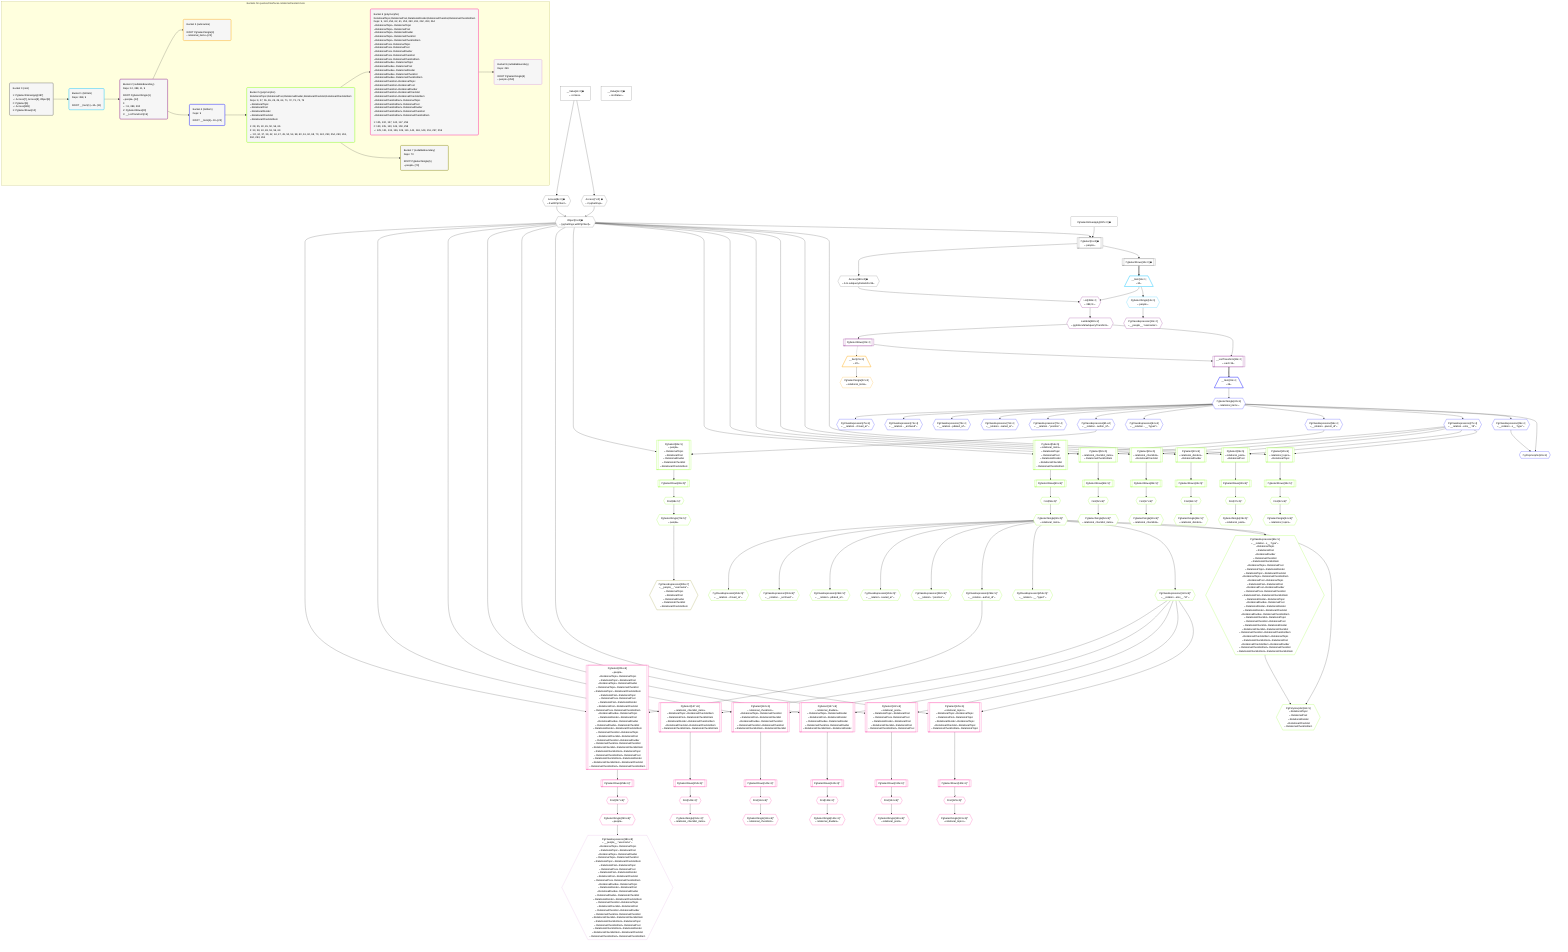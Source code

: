 %%{init: {'themeVariables': { 'fontSize': '12px'}}}%%
graph TD
    classDef path fill:#eee,stroke:#000,color:#000
    classDef plan fill:#fff,stroke-width:1px,color:#000
    classDef itemplan fill:#fff,stroke-width:2px,color:#000
    classDef unbatchedplan fill:#dff,stroke-width:1px,color:#000
    classDef sideeffectplan fill:#fcc,stroke-width:2px,color:#000
    classDef bucket fill:#f6f6f6,color:#000,stroke-width:2px,text-align:left

    subgraph "Buckets for queries/interfaces-relational/nested-more"
    Bucket0("Bucket 0 (root)<br /><br />1: PgSelectInlineApply[387]<br />ᐳ: Access[7], Access[8], Object[9]<br />2: PgSelect[6]<br />ᐳ: Access[388]<br />3: PgSelectRows[10]"):::bucket
    Bucket1("Bucket 1 (listItem)<br />Deps: 388, 9<br /><br />ROOT __Item{1}ᐸ10ᐳ[11]"):::bucket
    Bucket2("Bucket 2 (nullableBoundary)<br />Deps: 12, 388, 11, 9<br /><br />ROOT PgSelectSingle{1}ᐸpeopleᐳ[12]<br />1: <br />ᐳ: 13, 389, 390<br />2: PgSelectRows[20]<br />3: __ListTransform[19]"):::bucket
    Bucket3("Bucket 3 (subroutine)<br /><br />ROOT PgSelectSingle{3}ᐸrelational_itemsᐳ[22]"):::bucket
    Bucket4("Bucket 4 (listItem)<br />Deps: 9<br /><br />ROOT __Item{4}ᐸ19ᐳ[23]"):::bucket
    Bucket5("Bucket 5 (polymorphic)<br />RelationalTopic,RelationalPost,RelationalDivider,RelationalChecklist,RelationalChecklistItem<br />Deps: 9, 27, 55, 65, 26, 25, 64, 71, 72, 73, 74, 75<br />ᐳRelationalTopic<br />ᐳRelationalPost<br />ᐳRelationalDivider<br />ᐳRelationalChecklist<br />ᐳRelationalChecklistItem<br /><br />1: 28, 35, 40, 45, 50, 56, 66<br />2: 33, 38, 43, 48, 53, 59, 69<br />ᐳ: 32, 34, 37, 39, 42, 44, 47, 49, 52, 54, 58, 60, 61, 62, 68, 70, 124, 253, 254, 260, 261, 262, 263, 264"):::bucket
    Bucket6("Bucket 6 (polymorphic)<br />RelationalTopic,RelationalPost,RelationalDivider,RelationalChecklist,RelationalChecklistItem<br />Deps: 9, 124, 254, 62, 61, 253, 260, 261, 262, 263, 264<br />ᐳRelationalTopicᐳRelationalTopic<br />ᐳRelationalTopicᐳRelationalPost<br />ᐳRelationalTopicᐳRelationalDivider<br />ᐳRelationalTopicᐳRelationalChecklist<br />ᐳRelationalTopicᐳRelationalChecklistItem<br />ᐳRelationalPostᐳRelationalTopic<br />ᐳRelationalPostᐳRelationalPost<br />ᐳRelationalPostᐳRelationalDivider<br />ᐳRelationalPostᐳRelationalChecklist<br />ᐳRelationalPostᐳRelationalChecklistItem<br />ᐳRelationalDividerᐳRelationalTopic<br />ᐳRelationalDividerᐳRelationalPost<br />ᐳRelationalDividerᐳRelationalDivider<br />ᐳRelationalDividerᐳRelationalChecklist<br />ᐳRelationalDividerᐳRelationalChecklistItem<br />ᐳRelationalChecklistᐳRelationalTopic<br />ᐳRelationalChecklistᐳRelationalPost<br />ᐳRelationalChecklistᐳRelationalDivider<br />ᐳRelationalChecklistᐳRelationalChecklist<br />ᐳRelationalChecklistᐳRelationalChecklistItem<br />ᐳRelationalChecklistItemᐳRelationalTopic<br />ᐳRelationalChecklistItemᐳRelationalPost<br />ᐳRelationalChecklistItemᐳRelationalDivider<br />ᐳRelationalChecklistItemᐳRelationalChecklist<br />ᐳRelationalChecklistItemᐳRelationalChecklistItem<br /><br />1: 125, 132, 137, 142, 147, 255<br />2: 130, 135, 140, 145, 150, 258<br />ᐳ: 129, 131, 134, 136, 139, 141, 144, 146, 149, 151, 257, 259"):::bucket
    Bucket7("Bucket 7 (nullableBoundary)<br />Deps: 70<br /><br />ROOT PgSelectSingle{5}ᐸpeopleᐳ[70]"):::bucket
    Bucket8("Bucket 8 (nullableBoundary)<br />Deps: 259<br /><br />ROOT PgSelectSingle{6}ᐸpeopleᐳ[259]"):::bucket
    end
    Bucket0 --> Bucket1
    Bucket1 --> Bucket2
    Bucket2 --> Bucket3 & Bucket4
    Bucket4 --> Bucket5
    Bucket5 --> Bucket6 & Bucket7
    Bucket6 --> Bucket8

    %% plan dependencies
    PgSelect6[["PgSelect[6∈0] ➊<br />ᐸpeopleᐳ"]]:::plan
    Object9{{"Object[9∈0] ➊<br />ᐸ{pgSettings,withPgClient}ᐳ"}}:::plan
    PgSelectInlineApply387["PgSelectInlineApply[387∈0] ➊"]:::plan
    Object9 & PgSelectInlineApply387 --> PgSelect6
    Access7{{"Access[7∈0] ➊<br />ᐸ2.pgSettingsᐳ"}}:::plan
    Access8{{"Access[8∈0] ➊<br />ᐸ2.withPgClientᐳ"}}:::plan
    Access7 & Access8 --> Object9
    __Value2["__Value[2∈0] ➊<br />ᐸcontextᐳ"]:::plan
    __Value2 --> Access7
    __Value2 --> Access8
    PgSelectRows10[["PgSelectRows[10∈0] ➊"]]:::plan
    PgSelect6 --> PgSelectRows10
    Access388{{"Access[388∈0] ➊<br />ᐸ6.m.subqueryDetailsFor15ᐳ"}}:::plan
    PgSelect6 --> Access388
    __Value4["__Value[4∈0] ➊<br />ᐸrootValueᐳ"]:::plan
    __Item11[/"__Item[11∈1]<br />ᐸ10ᐳ"\]:::itemplan
    PgSelectRows10 ==> __Item11
    PgSelectSingle12{{"PgSelectSingle[12∈1]<br />ᐸpeopleᐳ"}}:::plan
    __Item11 --> PgSelectSingle12
    __ListTransform19[["__ListTransform[19∈2]<br />ᐸeach:15ᐳ"]]:::plan
    PgSelectRows20[["PgSelectRows[20∈2]"]]:::plan
    Lambda390{{"Lambda[390∈2]<br />ᐸpgInlineViaSubqueryTransformᐳ"}}:::plan
    PgSelectRows20 & Lambda390 --> __ListTransform19
    List389{{"List[389∈2]<br />ᐸ388,11ᐳ"}}:::plan
    Access388 & __Item11 --> List389
    PgClassExpression13{{"PgClassExpression[13∈2]<br />ᐸ__people__.”username”ᐳ"}}:::plan
    PgSelectSingle12 --> PgClassExpression13
    Lambda390 --> PgSelectRows20
    List389 --> Lambda390
    __Item21[/"__Item[21∈3]<br />ᐸ20ᐳ"\]:::itemplan
    PgSelectRows20 -.-> __Item21
    PgSelectSingle22{{"PgSelectSingle[22∈3]<br />ᐸrelational_itemsᐳ"}}:::plan
    __Item21 --> PgSelectSingle22
    PgPolymorphic26{{"PgPolymorphic[26∈4]"}}:::plan
    PgSelectSingle24{{"PgSelectSingle[24∈4]<br />ᐸrelational_itemsᐳ"}}:::plan
    PgClassExpression25{{"PgClassExpression[25∈4]<br />ᐸ__relation...s__.”type”ᐳ"}}:::plan
    PgSelectSingle24 & PgClassExpression25 --> PgPolymorphic26
    __Item23[/"__Item[23∈4]<br />ᐸ19ᐳ"\]:::itemplan
    __ListTransform19 ==> __Item23
    __Item23 --> PgSelectSingle24
    PgSelectSingle24 --> PgClassExpression25
    PgClassExpression27{{"PgClassExpression[27∈4]<br />ᐸ__relation...ems__.”id”ᐳ"}}:::plan
    PgSelectSingle24 --> PgClassExpression27
    PgClassExpression55{{"PgClassExpression[55∈4]<br />ᐸ__relation...parent_id”ᐳ"}}:::plan
    PgSelectSingle24 --> PgClassExpression55
    PgClassExpression64{{"PgClassExpression[64∈4]<br />ᐸ__relation...__.”type2”ᐳ"}}:::plan
    PgSelectSingle24 --> PgClassExpression64
    PgClassExpression65{{"PgClassExpression[65∈4]<br />ᐸ__relation...author_id”ᐳ"}}:::plan
    PgSelectSingle24 --> PgClassExpression65
    PgClassExpression71{{"PgClassExpression[71∈4]<br />ᐸ__relation...”position”ᐳ"}}:::plan
    PgSelectSingle24 --> PgClassExpression71
    PgClassExpression72{{"PgClassExpression[72∈4]<br />ᐸ__relation...reated_at”ᐳ"}}:::plan
    PgSelectSingle24 --> PgClassExpression72
    PgClassExpression73{{"PgClassExpression[73∈4]<br />ᐸ__relation...pdated_at”ᐳ"}}:::plan
    PgSelectSingle24 --> PgClassExpression73
    PgClassExpression74{{"PgClassExpression[74∈4]<br />ᐸ__relation..._archived”ᐳ"}}:::plan
    PgSelectSingle24 --> PgClassExpression74
    PgClassExpression75{{"PgClassExpression[75∈4]<br />ᐸ__relation...chived_at”ᐳ"}}:::plan
    PgSelectSingle24 --> PgClassExpression75
    PgSelect28[["PgSelect[28∈5]<br />ᐸrelational_topicsᐳ<br />ᐳRelationalTopic"]]:::plan
    Object9 & PgClassExpression27 --> PgSelect28
    PgSelect35[["PgSelect[35∈5]<br />ᐸrelational_postsᐳ<br />ᐳRelationalPost"]]:::plan
    Object9 & PgClassExpression27 --> PgSelect35
    PgSelect40[["PgSelect[40∈5]<br />ᐸrelational_dividersᐳ<br />ᐳRelationalDivider"]]:::plan
    Object9 & PgClassExpression27 --> PgSelect40
    PgSelect45[["PgSelect[45∈5]<br />ᐸrelational_checklistsᐳ<br />ᐳRelationalChecklist"]]:::plan
    Object9 & PgClassExpression27 --> PgSelect45
    PgSelect50[["PgSelect[50∈5]<br />ᐸrelational_checklist_itemsᐳ<br />ᐳRelationalChecklistItem"]]:::plan
    Object9 & PgClassExpression27 --> PgSelect50
    PgSelect56[["PgSelect[56∈5]<br />ᐸrelational_itemsᐳ<br />ᐳRelationalTopic<br />ᐳRelationalPost<br />ᐳRelationalDivider<br />ᐳRelationalChecklist<br />ᐳRelationalChecklistItem"]]:::plan
    Object9 & PgClassExpression55 --> PgSelect56
    PgPolymorphic62{{"PgPolymorphic[62∈5]<br />ᐳRelationalTopic<br />ᐳRelationalPost<br />ᐳRelationalDivider<br />ᐳRelationalChecklist<br />ᐳRelationalChecklistItem"}}:::plan
    PgSelectSingle60{{"PgSelectSingle[60∈5]^<br />ᐸrelational_itemsᐳ"}}:::plan
    PgClassExpression61{{"PgClassExpression[61∈5]<br />ᐸ__relation...s__.”type”ᐳ<br />ᐳRelationalTopic<br />ᐳRelationalPost<br />ᐳRelationalDivider<br />ᐳRelationalChecklist<br />ᐳRelationalChecklistItem<br />ᐳRelationalTopicᐳRelationalPost<br />ᐳRelationalTopicᐳRelationalDivider<br />ᐳRelationalTopicᐳRelationalChecklist<br />ᐳRelationalTopicᐳRelationalChecklistItem<br />ᐳRelationalPostᐳRelationalTopic<br />ᐳRelationalPostᐳRelationalPost<br />ᐳRelationalPostᐳRelationalDivider<br />ᐳRelationalPostᐳRelationalChecklist<br />ᐳRelationalPostᐳRelationalChecklistItem<br />ᐳRelationalDividerᐳRelationalTopic<br />ᐳRelationalDividerᐳRelationalPost<br />ᐳRelationalDividerᐳRelationalDivider<br />ᐳRelationalDividerᐳRelationalChecklist<br />ᐳRelationalDividerᐳRelationalChecklistItem<br />ᐳRelationalChecklistᐳRelationalTopic<br />ᐳRelationalChecklistᐳRelationalPost<br />ᐳRelationalChecklistᐳRelationalDivider<br />ᐳRelationalChecklistᐳRelationalChecklist<br />ᐳRelationalChecklistᐳRelationalChecklistItem<br />ᐳRelationalChecklistItemᐳRelationalTopic<br />ᐳRelationalChecklistItemᐳRelationalPost<br />ᐳRelationalChecklistItemᐳRelationalDivider<br />ᐳRelationalChecklistItemᐳRelationalChecklist<br />ᐳRelationalChecklistItemᐳRelationalChecklistItem"}}:::plan
    PgSelectSingle60 & PgClassExpression61 --> PgPolymorphic62
    PgSelect66[["PgSelect[66∈5]<br />ᐸpeopleᐳ<br />ᐳRelationalTopic<br />ᐳRelationalPost<br />ᐳRelationalDivider<br />ᐳRelationalChecklist<br />ᐳRelationalChecklistItem"]]:::plan
    Object9 & PgClassExpression65 --> PgSelect66
    First32{{"First[32∈5]^"}}:::plan
    PgSelectRows33[["PgSelectRows[33∈5]^"]]:::plan
    PgSelectRows33 --> First32
    PgSelect28 --> PgSelectRows33
    PgSelectSingle34{{"PgSelectSingle[34∈5]^<br />ᐸrelational_topicsᐳ"}}:::plan
    First32 --> PgSelectSingle34
    First37{{"First[37∈5]^"}}:::plan
    PgSelectRows38[["PgSelectRows[38∈5]^"]]:::plan
    PgSelectRows38 --> First37
    PgSelect35 --> PgSelectRows38
    PgSelectSingle39{{"PgSelectSingle[39∈5]^<br />ᐸrelational_postsᐳ"}}:::plan
    First37 --> PgSelectSingle39
    First42{{"First[42∈5]^"}}:::plan
    PgSelectRows43[["PgSelectRows[43∈5]^"]]:::plan
    PgSelectRows43 --> First42
    PgSelect40 --> PgSelectRows43
    PgSelectSingle44{{"PgSelectSingle[44∈5]^<br />ᐸrelational_dividersᐳ"}}:::plan
    First42 --> PgSelectSingle44
    First47{{"First[47∈5]^"}}:::plan
    PgSelectRows48[["PgSelectRows[48∈5]^"]]:::plan
    PgSelectRows48 --> First47
    PgSelect45 --> PgSelectRows48
    PgSelectSingle49{{"PgSelectSingle[49∈5]^<br />ᐸrelational_checklistsᐳ"}}:::plan
    First47 --> PgSelectSingle49
    First52{{"First[52∈5]^"}}:::plan
    PgSelectRows53[["PgSelectRows[53∈5]^"]]:::plan
    PgSelectRows53 --> First52
    PgSelect50 --> PgSelectRows53
    PgSelectSingle54{{"PgSelectSingle[54∈5]^<br />ᐸrelational_checklist_itemsᐳ"}}:::plan
    First52 --> PgSelectSingle54
    First58{{"First[58∈5]^"}}:::plan
    PgSelectRows59[["PgSelectRows[59∈5]^"]]:::plan
    PgSelectRows59 --> First58
    PgSelect56 --> PgSelectRows59
    First58 --> PgSelectSingle60
    PgSelectSingle60 --> PgClassExpression61
    First68{{"First[68∈5]^"}}:::plan
    PgSelectRows69[["PgSelectRows[69∈5]^"]]:::plan
    PgSelectRows69 --> First68
    PgSelect66 --> PgSelectRows69
    PgSelectSingle70{{"PgSelectSingle[70∈5]^<br />ᐸpeopleᐳ"}}:::plan
    First68 --> PgSelectSingle70
    PgClassExpression124{{"PgClassExpression[124∈5]^<br />ᐸ__relation...ems__.”id”ᐳ"}}:::plan
    PgSelectSingle60 --> PgClassExpression124
    PgClassExpression253{{"PgClassExpression[253∈5]^<br />ᐸ__relation...__.”type2”ᐳ"}}:::plan
    PgSelectSingle60 --> PgClassExpression253
    PgClassExpression254{{"PgClassExpression[254∈5]^<br />ᐸ__relation...author_id”ᐳ"}}:::plan
    PgSelectSingle60 --> PgClassExpression254
    PgClassExpression260{{"PgClassExpression[260∈5]^<br />ᐸ__relation...”position”ᐳ"}}:::plan
    PgSelectSingle60 --> PgClassExpression260
    PgClassExpression261{{"PgClassExpression[261∈5]^<br />ᐸ__relation...reated_at”ᐳ"}}:::plan
    PgSelectSingle60 --> PgClassExpression261
    PgClassExpression262{{"PgClassExpression[262∈5]^<br />ᐸ__relation...pdated_at”ᐳ"}}:::plan
    PgSelectSingle60 --> PgClassExpression262
    PgClassExpression263{{"PgClassExpression[263∈5]^<br />ᐸ__relation..._archived”ᐳ"}}:::plan
    PgSelectSingle60 --> PgClassExpression263
    PgClassExpression264{{"PgClassExpression[264∈5]^<br />ᐸ__relation...chived_at”ᐳ"}}:::plan
    PgSelectSingle60 --> PgClassExpression264
    PgSelect125[["PgSelect[125∈6]<br />ᐸrelational_topicsᐳ<br />ᐳRelationalTopicᐳRelationalTopic<br />ᐳRelationalPostᐳRelationalTopic<br />ᐳRelationalDividerᐳRelationalTopic<br />ᐳRelationalChecklistᐳRelationalTopic<br />ᐳRelationalChecklistItemᐳRelationalTopic"]]:::plan
    Object9 & PgClassExpression124 --> PgSelect125
    PgSelect132[["PgSelect[132∈6]<br />ᐸrelational_postsᐳ<br />ᐳRelationalTopicᐳRelationalPost<br />ᐳRelationalPostᐳRelationalPost<br />ᐳRelationalDividerᐳRelationalPost<br />ᐳRelationalChecklistᐳRelationalPost<br />ᐳRelationalChecklistItemᐳRelationalPost"]]:::plan
    Object9 & PgClassExpression124 --> PgSelect132
    PgSelect137[["PgSelect[137∈6]<br />ᐸrelational_dividersᐳ<br />ᐳRelationalTopicᐳRelationalDivider<br />ᐳRelationalPostᐳRelationalDivider<br />ᐳRelationalDividerᐳRelationalDivider<br />ᐳRelationalChecklistᐳRelationalDivider<br />ᐳRelationalChecklistItemᐳRelationalDivider"]]:::plan
    Object9 & PgClassExpression124 --> PgSelect137
    PgSelect142[["PgSelect[142∈6]<br />ᐸrelational_checklistsᐳ<br />ᐳRelationalTopicᐳRelationalChecklist<br />ᐳRelationalPostᐳRelationalChecklist<br />ᐳRelationalDividerᐳRelationalChecklist<br />ᐳRelationalChecklistᐳRelationalChecklist<br />ᐳRelationalChecklistItemᐳRelationalChecklist"]]:::plan
    Object9 & PgClassExpression124 --> PgSelect142
    PgSelect147[["PgSelect[147∈6]<br />ᐸrelational_checklist_itemsᐳ<br />ᐳRelationalTopicᐳRelationalChecklistItem<br />ᐳRelationalPostᐳRelationalChecklistItem<br />ᐳRelationalDividerᐳRelationalChecklistItem<br />ᐳRelationalChecklistᐳRelationalChecklistItem<br />ᐳRelationalChecklistItemᐳRelationalChecklistItem"]]:::plan
    Object9 & PgClassExpression124 --> PgSelect147
    PgSelect255[["PgSelect[255∈6]<br />ᐸpeopleᐳ<br />ᐳRelationalTopicᐳRelationalTopic<br />ᐳRelationalTopicᐳRelationalPost<br />ᐳRelationalTopicᐳRelationalDivider<br />ᐳRelationalTopicᐳRelationalChecklist<br />ᐳRelationalTopicᐳRelationalChecklistItem<br />ᐳRelationalPostᐳRelationalTopic<br />ᐳRelationalPostᐳRelationalPost<br />ᐳRelationalPostᐳRelationalDivider<br />ᐳRelationalPostᐳRelationalChecklist<br />ᐳRelationalPostᐳRelationalChecklistItem<br />ᐳRelationalDividerᐳRelationalTopic<br />ᐳRelationalDividerᐳRelationalPost<br />ᐳRelationalDividerᐳRelationalDivider<br />ᐳRelationalDividerᐳRelationalChecklist<br />ᐳRelationalDividerᐳRelationalChecklistItem<br />ᐳRelationalChecklistᐳRelationalTopic<br />ᐳRelationalChecklistᐳRelationalPost<br />ᐳRelationalChecklistᐳRelationalDivider<br />ᐳRelationalChecklistᐳRelationalChecklist<br />ᐳRelationalChecklistᐳRelationalChecklistItem<br />ᐳRelationalChecklistItemᐳRelationalTopic<br />ᐳRelationalChecklistItemᐳRelationalPost<br />ᐳRelationalChecklistItemᐳRelationalDivider<br />ᐳRelationalChecklistItemᐳRelationalChecklist<br />ᐳRelationalChecklistItemᐳRelationalChecklistItem"]]:::plan
    Object9 & PgClassExpression254 --> PgSelect255
    First129{{"First[129∈6]^"}}:::plan
    PgSelectRows130[["PgSelectRows[130∈6]^"]]:::plan
    PgSelectRows130 --> First129
    PgSelect125 --> PgSelectRows130
    PgSelectSingle131{{"PgSelectSingle[131∈6]^<br />ᐸrelational_topicsᐳ"}}:::plan
    First129 --> PgSelectSingle131
    First134{{"First[134∈6]^"}}:::plan
    PgSelectRows135[["PgSelectRows[135∈6]^"]]:::plan
    PgSelectRows135 --> First134
    PgSelect132 --> PgSelectRows135
    PgSelectSingle136{{"PgSelectSingle[136∈6]^<br />ᐸrelational_postsᐳ"}}:::plan
    First134 --> PgSelectSingle136
    First139{{"First[139∈6]^"}}:::plan
    PgSelectRows140[["PgSelectRows[140∈6]^"]]:::plan
    PgSelectRows140 --> First139
    PgSelect137 --> PgSelectRows140
    PgSelectSingle141{{"PgSelectSingle[141∈6]^<br />ᐸrelational_dividersᐳ"}}:::plan
    First139 --> PgSelectSingle141
    First144{{"First[144∈6]^"}}:::plan
    PgSelectRows145[["PgSelectRows[145∈6]^"]]:::plan
    PgSelectRows145 --> First144
    PgSelect142 --> PgSelectRows145
    PgSelectSingle146{{"PgSelectSingle[146∈6]^<br />ᐸrelational_checklistsᐳ"}}:::plan
    First144 --> PgSelectSingle146
    First149{{"First[149∈6]^"}}:::plan
    PgSelectRows150[["PgSelectRows[150∈6]^"]]:::plan
    PgSelectRows150 --> First149
    PgSelect147 --> PgSelectRows150
    PgSelectSingle151{{"PgSelectSingle[151∈6]^<br />ᐸrelational_checklist_itemsᐳ"}}:::plan
    First149 --> PgSelectSingle151
    First257{{"First[257∈6]^"}}:::plan
    PgSelectRows258[["PgSelectRows[258∈6]^"]]:::plan
    PgSelectRows258 --> First257
    PgSelect255 --> PgSelectRows258
    PgSelectSingle259{{"PgSelectSingle[259∈6]^<br />ᐸpeopleᐳ"}}:::plan
    First257 --> PgSelectSingle259
    PgClassExpression386{{"PgClassExpression[386∈8]<br />ᐸ__people__.”username”ᐳ<br />ᐳRelationalTopicᐳRelationalTopic<br />ᐳRelationalTopicᐳRelationalPost<br />ᐳRelationalTopicᐳRelationalDivider<br />ᐳRelationalTopicᐳRelationalChecklist<br />ᐳRelationalTopicᐳRelationalChecklistItem<br />ᐳRelationalPostᐳRelationalTopic<br />ᐳRelationalPostᐳRelationalPost<br />ᐳRelationalPostᐳRelationalDivider<br />ᐳRelationalPostᐳRelationalChecklist<br />ᐳRelationalPostᐳRelationalChecklistItem<br />ᐳRelationalDividerᐳRelationalTopic<br />ᐳRelationalDividerᐳRelationalPost<br />ᐳRelationalDividerᐳRelationalDivider<br />ᐳRelationalDividerᐳRelationalChecklist<br />ᐳRelationalDividerᐳRelationalChecklistItem<br />ᐳRelationalChecklistᐳRelationalTopic<br />ᐳRelationalChecklistᐳRelationalPost<br />ᐳRelationalChecklistᐳRelationalDivider<br />ᐳRelationalChecklistᐳRelationalChecklist<br />ᐳRelationalChecklistᐳRelationalChecklistItem<br />ᐳRelationalChecklistItemᐳRelationalTopic<br />ᐳRelationalChecklistItemᐳRelationalPost<br />ᐳRelationalChecklistItemᐳRelationalDivider<br />ᐳRelationalChecklistItemᐳRelationalChecklist<br />ᐳRelationalChecklistItemᐳRelationalChecklistItem"}}:::plan
    PgSelectSingle259 --> PgClassExpression386
    PgClassExpression285{{"PgClassExpression[285∈7]<br />ᐸ__people__.”username”ᐳ<br />ᐳRelationalTopic<br />ᐳRelationalPost<br />ᐳRelationalDivider<br />ᐳRelationalChecklist<br />ᐳRelationalChecklistItem"}}:::plan
    PgSelectSingle70 --> PgClassExpression285

    %% define steps
    classDef bucket0 stroke:#696969
    class Bucket0,__Value2,__Value4,PgSelect6,Access7,Access8,Object9,PgSelectRows10,PgSelectInlineApply387,Access388 bucket0
    classDef bucket1 stroke:#00bfff
    class Bucket1,__Item11,PgSelectSingle12 bucket1
    classDef bucket2 stroke:#7f007f
    class Bucket2,PgClassExpression13,__ListTransform19,PgSelectRows20,List389,Lambda390 bucket2
    classDef bucket3 stroke:#ffa500
    class Bucket3,__Item21,PgSelectSingle22 bucket3
    classDef bucket4 stroke:#0000ff
    class Bucket4,__Item23,PgSelectSingle24,PgClassExpression25,PgPolymorphic26,PgClassExpression27,PgClassExpression55,PgClassExpression64,PgClassExpression65,PgClassExpression71,PgClassExpression72,PgClassExpression73,PgClassExpression74,PgClassExpression75 bucket4
    classDef bucket5 stroke:#7fff00
    class Bucket5,PgSelect28,First32,PgSelectRows33,PgSelectSingle34,PgSelect35,First37,PgSelectRows38,PgSelectSingle39,PgSelect40,First42,PgSelectRows43,PgSelectSingle44,PgSelect45,First47,PgSelectRows48,PgSelectSingle49,PgSelect50,First52,PgSelectRows53,PgSelectSingle54,PgSelect56,First58,PgSelectRows59,PgSelectSingle60,PgClassExpression61,PgPolymorphic62,PgSelect66,First68,PgSelectRows69,PgSelectSingle70,PgClassExpression124,PgClassExpression253,PgClassExpression254,PgClassExpression260,PgClassExpression261,PgClassExpression262,PgClassExpression263,PgClassExpression264 bucket5
    classDef bucket6 stroke:#ff1493
    class Bucket6,PgSelect125,First129,PgSelectRows130,PgSelectSingle131,PgSelect132,First134,PgSelectRows135,PgSelectSingle136,PgSelect137,First139,PgSelectRows140,PgSelectSingle141,PgSelect142,First144,PgSelectRows145,PgSelectSingle146,PgSelect147,First149,PgSelectRows150,PgSelectSingle151,PgSelect255,First257,PgSelectRows258,PgSelectSingle259 bucket6
    classDef bucket7 stroke:#808000
    class Bucket7,PgClassExpression285 bucket7
    classDef bucket8 stroke:#dda0dd
    class Bucket8,PgClassExpression386 bucket8